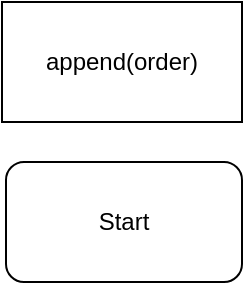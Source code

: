 <mxfile version="24.2.8" type="github">
  <diagram name="Page-1" id="AnehInxR2WRF6IvSchff">
    <mxGraphModel dx="1434" dy="772" grid="1" gridSize="10" guides="1" tooltips="1" connect="1" arrows="1" fold="1" page="1" pageScale="1" pageWidth="850" pageHeight="1100" math="0" shadow="0">
      <root>
        <mxCell id="0" />
        <mxCell id="1" parent="0" />
        <mxCell id="nGlddZ9H97bcqV7GRn4p-1" value="Start" style="rounded=1;whiteSpace=wrap;html=1;" vertex="1" parent="1">
          <mxGeometry x="90" y="130" width="118" height="60" as="geometry" />
        </mxCell>
        <mxCell id="nGlddZ9H97bcqV7GRn4p-2" value="append(order)" style="rounded=0;whiteSpace=wrap;html=1;" vertex="1" parent="1">
          <mxGeometry x="88" y="50" width="120" height="60" as="geometry" />
        </mxCell>
      </root>
    </mxGraphModel>
  </diagram>
</mxfile>

